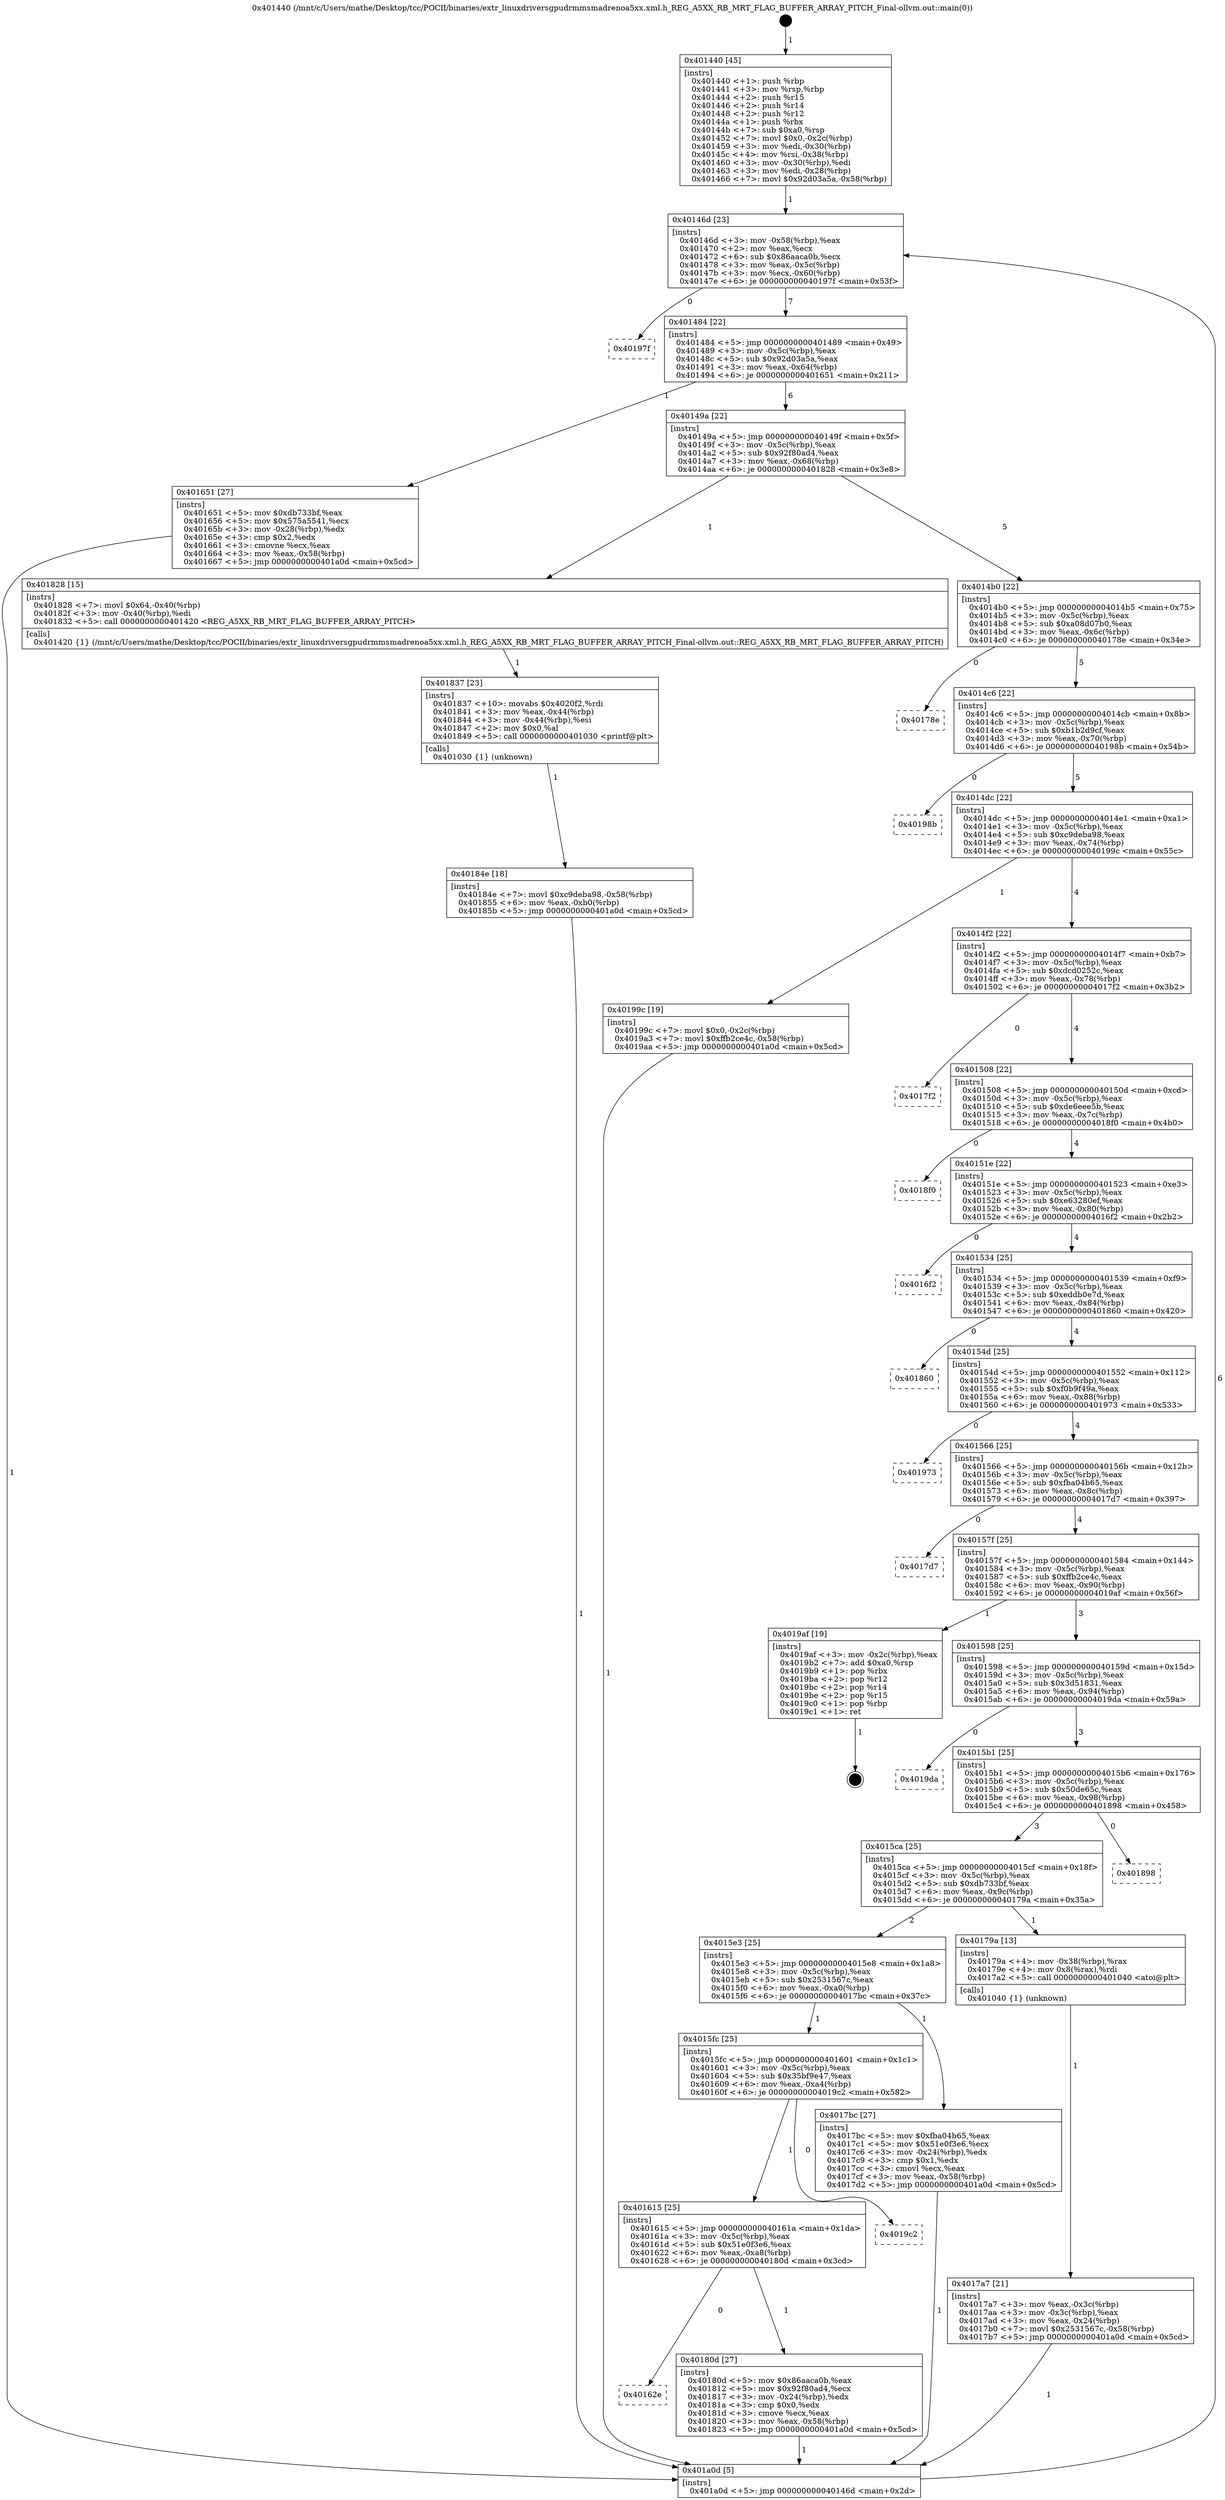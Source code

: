 digraph "0x401440" {
  label = "0x401440 (/mnt/c/Users/mathe/Desktop/tcc/POCII/binaries/extr_linuxdriversgpudrmmsmadrenoa5xx.xml.h_REG_A5XX_RB_MRT_FLAG_BUFFER_ARRAY_PITCH_Final-ollvm.out::main(0))"
  labelloc = "t"
  node[shape=record]

  Entry [label="",width=0.3,height=0.3,shape=circle,fillcolor=black,style=filled]
  "0x40146d" [label="{
     0x40146d [23]\l
     | [instrs]\l
     &nbsp;&nbsp;0x40146d \<+3\>: mov -0x58(%rbp),%eax\l
     &nbsp;&nbsp;0x401470 \<+2\>: mov %eax,%ecx\l
     &nbsp;&nbsp;0x401472 \<+6\>: sub $0x86aaca0b,%ecx\l
     &nbsp;&nbsp;0x401478 \<+3\>: mov %eax,-0x5c(%rbp)\l
     &nbsp;&nbsp;0x40147b \<+3\>: mov %ecx,-0x60(%rbp)\l
     &nbsp;&nbsp;0x40147e \<+6\>: je 000000000040197f \<main+0x53f\>\l
  }"]
  "0x40197f" [label="{
     0x40197f\l
  }", style=dashed]
  "0x401484" [label="{
     0x401484 [22]\l
     | [instrs]\l
     &nbsp;&nbsp;0x401484 \<+5\>: jmp 0000000000401489 \<main+0x49\>\l
     &nbsp;&nbsp;0x401489 \<+3\>: mov -0x5c(%rbp),%eax\l
     &nbsp;&nbsp;0x40148c \<+5\>: sub $0x92d03a5a,%eax\l
     &nbsp;&nbsp;0x401491 \<+3\>: mov %eax,-0x64(%rbp)\l
     &nbsp;&nbsp;0x401494 \<+6\>: je 0000000000401651 \<main+0x211\>\l
  }"]
  Exit [label="",width=0.3,height=0.3,shape=circle,fillcolor=black,style=filled,peripheries=2]
  "0x401651" [label="{
     0x401651 [27]\l
     | [instrs]\l
     &nbsp;&nbsp;0x401651 \<+5\>: mov $0xdb733bf,%eax\l
     &nbsp;&nbsp;0x401656 \<+5\>: mov $0x575a5541,%ecx\l
     &nbsp;&nbsp;0x40165b \<+3\>: mov -0x28(%rbp),%edx\l
     &nbsp;&nbsp;0x40165e \<+3\>: cmp $0x2,%edx\l
     &nbsp;&nbsp;0x401661 \<+3\>: cmovne %ecx,%eax\l
     &nbsp;&nbsp;0x401664 \<+3\>: mov %eax,-0x58(%rbp)\l
     &nbsp;&nbsp;0x401667 \<+5\>: jmp 0000000000401a0d \<main+0x5cd\>\l
  }"]
  "0x40149a" [label="{
     0x40149a [22]\l
     | [instrs]\l
     &nbsp;&nbsp;0x40149a \<+5\>: jmp 000000000040149f \<main+0x5f\>\l
     &nbsp;&nbsp;0x40149f \<+3\>: mov -0x5c(%rbp),%eax\l
     &nbsp;&nbsp;0x4014a2 \<+5\>: sub $0x92f80ad4,%eax\l
     &nbsp;&nbsp;0x4014a7 \<+3\>: mov %eax,-0x68(%rbp)\l
     &nbsp;&nbsp;0x4014aa \<+6\>: je 0000000000401828 \<main+0x3e8\>\l
  }"]
  "0x401a0d" [label="{
     0x401a0d [5]\l
     | [instrs]\l
     &nbsp;&nbsp;0x401a0d \<+5\>: jmp 000000000040146d \<main+0x2d\>\l
  }"]
  "0x401440" [label="{
     0x401440 [45]\l
     | [instrs]\l
     &nbsp;&nbsp;0x401440 \<+1\>: push %rbp\l
     &nbsp;&nbsp;0x401441 \<+3\>: mov %rsp,%rbp\l
     &nbsp;&nbsp;0x401444 \<+2\>: push %r15\l
     &nbsp;&nbsp;0x401446 \<+2\>: push %r14\l
     &nbsp;&nbsp;0x401448 \<+2\>: push %r12\l
     &nbsp;&nbsp;0x40144a \<+1\>: push %rbx\l
     &nbsp;&nbsp;0x40144b \<+7\>: sub $0xa0,%rsp\l
     &nbsp;&nbsp;0x401452 \<+7\>: movl $0x0,-0x2c(%rbp)\l
     &nbsp;&nbsp;0x401459 \<+3\>: mov %edi,-0x30(%rbp)\l
     &nbsp;&nbsp;0x40145c \<+4\>: mov %rsi,-0x38(%rbp)\l
     &nbsp;&nbsp;0x401460 \<+3\>: mov -0x30(%rbp),%edi\l
     &nbsp;&nbsp;0x401463 \<+3\>: mov %edi,-0x28(%rbp)\l
     &nbsp;&nbsp;0x401466 \<+7\>: movl $0x92d03a5a,-0x58(%rbp)\l
  }"]
  "0x40184e" [label="{
     0x40184e [18]\l
     | [instrs]\l
     &nbsp;&nbsp;0x40184e \<+7\>: movl $0xc9deba98,-0x58(%rbp)\l
     &nbsp;&nbsp;0x401855 \<+6\>: mov %eax,-0xb0(%rbp)\l
     &nbsp;&nbsp;0x40185b \<+5\>: jmp 0000000000401a0d \<main+0x5cd\>\l
  }"]
  "0x401828" [label="{
     0x401828 [15]\l
     | [instrs]\l
     &nbsp;&nbsp;0x401828 \<+7\>: movl $0x64,-0x40(%rbp)\l
     &nbsp;&nbsp;0x40182f \<+3\>: mov -0x40(%rbp),%edi\l
     &nbsp;&nbsp;0x401832 \<+5\>: call 0000000000401420 \<REG_A5XX_RB_MRT_FLAG_BUFFER_ARRAY_PITCH\>\l
     | [calls]\l
     &nbsp;&nbsp;0x401420 \{1\} (/mnt/c/Users/mathe/Desktop/tcc/POCII/binaries/extr_linuxdriversgpudrmmsmadrenoa5xx.xml.h_REG_A5XX_RB_MRT_FLAG_BUFFER_ARRAY_PITCH_Final-ollvm.out::REG_A5XX_RB_MRT_FLAG_BUFFER_ARRAY_PITCH)\l
  }"]
  "0x4014b0" [label="{
     0x4014b0 [22]\l
     | [instrs]\l
     &nbsp;&nbsp;0x4014b0 \<+5\>: jmp 00000000004014b5 \<main+0x75\>\l
     &nbsp;&nbsp;0x4014b5 \<+3\>: mov -0x5c(%rbp),%eax\l
     &nbsp;&nbsp;0x4014b8 \<+5\>: sub $0xa08d07b0,%eax\l
     &nbsp;&nbsp;0x4014bd \<+3\>: mov %eax,-0x6c(%rbp)\l
     &nbsp;&nbsp;0x4014c0 \<+6\>: je 000000000040178e \<main+0x34e\>\l
  }"]
  "0x401837" [label="{
     0x401837 [23]\l
     | [instrs]\l
     &nbsp;&nbsp;0x401837 \<+10\>: movabs $0x4020f2,%rdi\l
     &nbsp;&nbsp;0x401841 \<+3\>: mov %eax,-0x44(%rbp)\l
     &nbsp;&nbsp;0x401844 \<+3\>: mov -0x44(%rbp),%esi\l
     &nbsp;&nbsp;0x401847 \<+2\>: mov $0x0,%al\l
     &nbsp;&nbsp;0x401849 \<+5\>: call 0000000000401030 \<printf@plt\>\l
     | [calls]\l
     &nbsp;&nbsp;0x401030 \{1\} (unknown)\l
  }"]
  "0x40178e" [label="{
     0x40178e\l
  }", style=dashed]
  "0x4014c6" [label="{
     0x4014c6 [22]\l
     | [instrs]\l
     &nbsp;&nbsp;0x4014c6 \<+5\>: jmp 00000000004014cb \<main+0x8b\>\l
     &nbsp;&nbsp;0x4014cb \<+3\>: mov -0x5c(%rbp),%eax\l
     &nbsp;&nbsp;0x4014ce \<+5\>: sub $0xb1b2d9cf,%eax\l
     &nbsp;&nbsp;0x4014d3 \<+3\>: mov %eax,-0x70(%rbp)\l
     &nbsp;&nbsp;0x4014d6 \<+6\>: je 000000000040198b \<main+0x54b\>\l
  }"]
  "0x40162e" [label="{
     0x40162e\l
  }", style=dashed]
  "0x40198b" [label="{
     0x40198b\l
  }", style=dashed]
  "0x4014dc" [label="{
     0x4014dc [22]\l
     | [instrs]\l
     &nbsp;&nbsp;0x4014dc \<+5\>: jmp 00000000004014e1 \<main+0xa1\>\l
     &nbsp;&nbsp;0x4014e1 \<+3\>: mov -0x5c(%rbp),%eax\l
     &nbsp;&nbsp;0x4014e4 \<+5\>: sub $0xc9deba98,%eax\l
     &nbsp;&nbsp;0x4014e9 \<+3\>: mov %eax,-0x74(%rbp)\l
     &nbsp;&nbsp;0x4014ec \<+6\>: je 000000000040199c \<main+0x55c\>\l
  }"]
  "0x40180d" [label="{
     0x40180d [27]\l
     | [instrs]\l
     &nbsp;&nbsp;0x40180d \<+5\>: mov $0x86aaca0b,%eax\l
     &nbsp;&nbsp;0x401812 \<+5\>: mov $0x92f80ad4,%ecx\l
     &nbsp;&nbsp;0x401817 \<+3\>: mov -0x24(%rbp),%edx\l
     &nbsp;&nbsp;0x40181a \<+3\>: cmp $0x0,%edx\l
     &nbsp;&nbsp;0x40181d \<+3\>: cmove %ecx,%eax\l
     &nbsp;&nbsp;0x401820 \<+3\>: mov %eax,-0x58(%rbp)\l
     &nbsp;&nbsp;0x401823 \<+5\>: jmp 0000000000401a0d \<main+0x5cd\>\l
  }"]
  "0x40199c" [label="{
     0x40199c [19]\l
     | [instrs]\l
     &nbsp;&nbsp;0x40199c \<+7\>: movl $0x0,-0x2c(%rbp)\l
     &nbsp;&nbsp;0x4019a3 \<+7\>: movl $0xffb2ce4c,-0x58(%rbp)\l
     &nbsp;&nbsp;0x4019aa \<+5\>: jmp 0000000000401a0d \<main+0x5cd\>\l
  }"]
  "0x4014f2" [label="{
     0x4014f2 [22]\l
     | [instrs]\l
     &nbsp;&nbsp;0x4014f2 \<+5\>: jmp 00000000004014f7 \<main+0xb7\>\l
     &nbsp;&nbsp;0x4014f7 \<+3\>: mov -0x5c(%rbp),%eax\l
     &nbsp;&nbsp;0x4014fa \<+5\>: sub $0xdcd0252c,%eax\l
     &nbsp;&nbsp;0x4014ff \<+3\>: mov %eax,-0x78(%rbp)\l
     &nbsp;&nbsp;0x401502 \<+6\>: je 00000000004017f2 \<main+0x3b2\>\l
  }"]
  "0x401615" [label="{
     0x401615 [25]\l
     | [instrs]\l
     &nbsp;&nbsp;0x401615 \<+5\>: jmp 000000000040161a \<main+0x1da\>\l
     &nbsp;&nbsp;0x40161a \<+3\>: mov -0x5c(%rbp),%eax\l
     &nbsp;&nbsp;0x40161d \<+5\>: sub $0x51e0f3e6,%eax\l
     &nbsp;&nbsp;0x401622 \<+6\>: mov %eax,-0xa8(%rbp)\l
     &nbsp;&nbsp;0x401628 \<+6\>: je 000000000040180d \<main+0x3cd\>\l
  }"]
  "0x4017f2" [label="{
     0x4017f2\l
  }", style=dashed]
  "0x401508" [label="{
     0x401508 [22]\l
     | [instrs]\l
     &nbsp;&nbsp;0x401508 \<+5\>: jmp 000000000040150d \<main+0xcd\>\l
     &nbsp;&nbsp;0x40150d \<+3\>: mov -0x5c(%rbp),%eax\l
     &nbsp;&nbsp;0x401510 \<+5\>: sub $0xde6eee5b,%eax\l
     &nbsp;&nbsp;0x401515 \<+3\>: mov %eax,-0x7c(%rbp)\l
     &nbsp;&nbsp;0x401518 \<+6\>: je 00000000004018f0 \<main+0x4b0\>\l
  }"]
  "0x4019c2" [label="{
     0x4019c2\l
  }", style=dashed]
  "0x4018f0" [label="{
     0x4018f0\l
  }", style=dashed]
  "0x40151e" [label="{
     0x40151e [22]\l
     | [instrs]\l
     &nbsp;&nbsp;0x40151e \<+5\>: jmp 0000000000401523 \<main+0xe3\>\l
     &nbsp;&nbsp;0x401523 \<+3\>: mov -0x5c(%rbp),%eax\l
     &nbsp;&nbsp;0x401526 \<+5\>: sub $0xe63280ef,%eax\l
     &nbsp;&nbsp;0x40152b \<+3\>: mov %eax,-0x80(%rbp)\l
     &nbsp;&nbsp;0x40152e \<+6\>: je 00000000004016f2 \<main+0x2b2\>\l
  }"]
  "0x4015fc" [label="{
     0x4015fc [25]\l
     | [instrs]\l
     &nbsp;&nbsp;0x4015fc \<+5\>: jmp 0000000000401601 \<main+0x1c1\>\l
     &nbsp;&nbsp;0x401601 \<+3\>: mov -0x5c(%rbp),%eax\l
     &nbsp;&nbsp;0x401604 \<+5\>: sub $0x35bf9e47,%eax\l
     &nbsp;&nbsp;0x401609 \<+6\>: mov %eax,-0xa4(%rbp)\l
     &nbsp;&nbsp;0x40160f \<+6\>: je 00000000004019c2 \<main+0x582\>\l
  }"]
  "0x4016f2" [label="{
     0x4016f2\l
  }", style=dashed]
  "0x401534" [label="{
     0x401534 [25]\l
     | [instrs]\l
     &nbsp;&nbsp;0x401534 \<+5\>: jmp 0000000000401539 \<main+0xf9\>\l
     &nbsp;&nbsp;0x401539 \<+3\>: mov -0x5c(%rbp),%eax\l
     &nbsp;&nbsp;0x40153c \<+5\>: sub $0xeddb0e7d,%eax\l
     &nbsp;&nbsp;0x401541 \<+6\>: mov %eax,-0x84(%rbp)\l
     &nbsp;&nbsp;0x401547 \<+6\>: je 0000000000401860 \<main+0x420\>\l
  }"]
  "0x4017bc" [label="{
     0x4017bc [27]\l
     | [instrs]\l
     &nbsp;&nbsp;0x4017bc \<+5\>: mov $0xfba04b65,%eax\l
     &nbsp;&nbsp;0x4017c1 \<+5\>: mov $0x51e0f3e6,%ecx\l
     &nbsp;&nbsp;0x4017c6 \<+3\>: mov -0x24(%rbp),%edx\l
     &nbsp;&nbsp;0x4017c9 \<+3\>: cmp $0x1,%edx\l
     &nbsp;&nbsp;0x4017cc \<+3\>: cmovl %ecx,%eax\l
     &nbsp;&nbsp;0x4017cf \<+3\>: mov %eax,-0x58(%rbp)\l
     &nbsp;&nbsp;0x4017d2 \<+5\>: jmp 0000000000401a0d \<main+0x5cd\>\l
  }"]
  "0x401860" [label="{
     0x401860\l
  }", style=dashed]
  "0x40154d" [label="{
     0x40154d [25]\l
     | [instrs]\l
     &nbsp;&nbsp;0x40154d \<+5\>: jmp 0000000000401552 \<main+0x112\>\l
     &nbsp;&nbsp;0x401552 \<+3\>: mov -0x5c(%rbp),%eax\l
     &nbsp;&nbsp;0x401555 \<+5\>: sub $0xf0b9f49a,%eax\l
     &nbsp;&nbsp;0x40155a \<+6\>: mov %eax,-0x88(%rbp)\l
     &nbsp;&nbsp;0x401560 \<+6\>: je 0000000000401973 \<main+0x533\>\l
  }"]
  "0x4017a7" [label="{
     0x4017a7 [21]\l
     | [instrs]\l
     &nbsp;&nbsp;0x4017a7 \<+3\>: mov %eax,-0x3c(%rbp)\l
     &nbsp;&nbsp;0x4017aa \<+3\>: mov -0x3c(%rbp),%eax\l
     &nbsp;&nbsp;0x4017ad \<+3\>: mov %eax,-0x24(%rbp)\l
     &nbsp;&nbsp;0x4017b0 \<+7\>: movl $0x2531567c,-0x58(%rbp)\l
     &nbsp;&nbsp;0x4017b7 \<+5\>: jmp 0000000000401a0d \<main+0x5cd\>\l
  }"]
  "0x401973" [label="{
     0x401973\l
  }", style=dashed]
  "0x401566" [label="{
     0x401566 [25]\l
     | [instrs]\l
     &nbsp;&nbsp;0x401566 \<+5\>: jmp 000000000040156b \<main+0x12b\>\l
     &nbsp;&nbsp;0x40156b \<+3\>: mov -0x5c(%rbp),%eax\l
     &nbsp;&nbsp;0x40156e \<+5\>: sub $0xfba04b65,%eax\l
     &nbsp;&nbsp;0x401573 \<+6\>: mov %eax,-0x8c(%rbp)\l
     &nbsp;&nbsp;0x401579 \<+6\>: je 00000000004017d7 \<main+0x397\>\l
  }"]
  "0x4015e3" [label="{
     0x4015e3 [25]\l
     | [instrs]\l
     &nbsp;&nbsp;0x4015e3 \<+5\>: jmp 00000000004015e8 \<main+0x1a8\>\l
     &nbsp;&nbsp;0x4015e8 \<+3\>: mov -0x5c(%rbp),%eax\l
     &nbsp;&nbsp;0x4015eb \<+5\>: sub $0x2531567c,%eax\l
     &nbsp;&nbsp;0x4015f0 \<+6\>: mov %eax,-0xa0(%rbp)\l
     &nbsp;&nbsp;0x4015f6 \<+6\>: je 00000000004017bc \<main+0x37c\>\l
  }"]
  "0x4017d7" [label="{
     0x4017d7\l
  }", style=dashed]
  "0x40157f" [label="{
     0x40157f [25]\l
     | [instrs]\l
     &nbsp;&nbsp;0x40157f \<+5\>: jmp 0000000000401584 \<main+0x144\>\l
     &nbsp;&nbsp;0x401584 \<+3\>: mov -0x5c(%rbp),%eax\l
     &nbsp;&nbsp;0x401587 \<+5\>: sub $0xffb2ce4c,%eax\l
     &nbsp;&nbsp;0x40158c \<+6\>: mov %eax,-0x90(%rbp)\l
     &nbsp;&nbsp;0x401592 \<+6\>: je 00000000004019af \<main+0x56f\>\l
  }"]
  "0x40179a" [label="{
     0x40179a [13]\l
     | [instrs]\l
     &nbsp;&nbsp;0x40179a \<+4\>: mov -0x38(%rbp),%rax\l
     &nbsp;&nbsp;0x40179e \<+4\>: mov 0x8(%rax),%rdi\l
     &nbsp;&nbsp;0x4017a2 \<+5\>: call 0000000000401040 \<atoi@plt\>\l
     | [calls]\l
     &nbsp;&nbsp;0x401040 \{1\} (unknown)\l
  }"]
  "0x4019af" [label="{
     0x4019af [19]\l
     | [instrs]\l
     &nbsp;&nbsp;0x4019af \<+3\>: mov -0x2c(%rbp),%eax\l
     &nbsp;&nbsp;0x4019b2 \<+7\>: add $0xa0,%rsp\l
     &nbsp;&nbsp;0x4019b9 \<+1\>: pop %rbx\l
     &nbsp;&nbsp;0x4019ba \<+2\>: pop %r12\l
     &nbsp;&nbsp;0x4019bc \<+2\>: pop %r14\l
     &nbsp;&nbsp;0x4019be \<+2\>: pop %r15\l
     &nbsp;&nbsp;0x4019c0 \<+1\>: pop %rbp\l
     &nbsp;&nbsp;0x4019c1 \<+1\>: ret\l
  }"]
  "0x401598" [label="{
     0x401598 [25]\l
     | [instrs]\l
     &nbsp;&nbsp;0x401598 \<+5\>: jmp 000000000040159d \<main+0x15d\>\l
     &nbsp;&nbsp;0x40159d \<+3\>: mov -0x5c(%rbp),%eax\l
     &nbsp;&nbsp;0x4015a0 \<+5\>: sub $0x3d51831,%eax\l
     &nbsp;&nbsp;0x4015a5 \<+6\>: mov %eax,-0x94(%rbp)\l
     &nbsp;&nbsp;0x4015ab \<+6\>: je 00000000004019da \<main+0x59a\>\l
  }"]
  "0x4015ca" [label="{
     0x4015ca [25]\l
     | [instrs]\l
     &nbsp;&nbsp;0x4015ca \<+5\>: jmp 00000000004015cf \<main+0x18f\>\l
     &nbsp;&nbsp;0x4015cf \<+3\>: mov -0x5c(%rbp),%eax\l
     &nbsp;&nbsp;0x4015d2 \<+5\>: sub $0xdb733bf,%eax\l
     &nbsp;&nbsp;0x4015d7 \<+6\>: mov %eax,-0x9c(%rbp)\l
     &nbsp;&nbsp;0x4015dd \<+6\>: je 000000000040179a \<main+0x35a\>\l
  }"]
  "0x4019da" [label="{
     0x4019da\l
  }", style=dashed]
  "0x4015b1" [label="{
     0x4015b1 [25]\l
     | [instrs]\l
     &nbsp;&nbsp;0x4015b1 \<+5\>: jmp 00000000004015b6 \<main+0x176\>\l
     &nbsp;&nbsp;0x4015b6 \<+3\>: mov -0x5c(%rbp),%eax\l
     &nbsp;&nbsp;0x4015b9 \<+5\>: sub $0x50de65c,%eax\l
     &nbsp;&nbsp;0x4015be \<+6\>: mov %eax,-0x98(%rbp)\l
     &nbsp;&nbsp;0x4015c4 \<+6\>: je 0000000000401898 \<main+0x458\>\l
  }"]
  "0x401898" [label="{
     0x401898\l
  }", style=dashed]
  Entry -> "0x401440" [label=" 1"]
  "0x40146d" -> "0x40197f" [label=" 0"]
  "0x40146d" -> "0x401484" [label=" 7"]
  "0x4019af" -> Exit [label=" 1"]
  "0x401484" -> "0x401651" [label=" 1"]
  "0x401484" -> "0x40149a" [label=" 6"]
  "0x401651" -> "0x401a0d" [label=" 1"]
  "0x401440" -> "0x40146d" [label=" 1"]
  "0x401a0d" -> "0x40146d" [label=" 6"]
  "0x40199c" -> "0x401a0d" [label=" 1"]
  "0x40149a" -> "0x401828" [label=" 1"]
  "0x40149a" -> "0x4014b0" [label=" 5"]
  "0x40184e" -> "0x401a0d" [label=" 1"]
  "0x4014b0" -> "0x40178e" [label=" 0"]
  "0x4014b0" -> "0x4014c6" [label=" 5"]
  "0x401837" -> "0x40184e" [label=" 1"]
  "0x4014c6" -> "0x40198b" [label=" 0"]
  "0x4014c6" -> "0x4014dc" [label=" 5"]
  "0x401828" -> "0x401837" [label=" 1"]
  "0x4014dc" -> "0x40199c" [label=" 1"]
  "0x4014dc" -> "0x4014f2" [label=" 4"]
  "0x40180d" -> "0x401a0d" [label=" 1"]
  "0x4014f2" -> "0x4017f2" [label=" 0"]
  "0x4014f2" -> "0x401508" [label=" 4"]
  "0x401615" -> "0x40180d" [label=" 1"]
  "0x401508" -> "0x4018f0" [label=" 0"]
  "0x401508" -> "0x40151e" [label=" 4"]
  "0x401615" -> "0x40162e" [label=" 0"]
  "0x40151e" -> "0x4016f2" [label=" 0"]
  "0x40151e" -> "0x401534" [label=" 4"]
  "0x4015fc" -> "0x4019c2" [label=" 0"]
  "0x401534" -> "0x401860" [label=" 0"]
  "0x401534" -> "0x40154d" [label=" 4"]
  "0x4015fc" -> "0x401615" [label=" 1"]
  "0x40154d" -> "0x401973" [label=" 0"]
  "0x40154d" -> "0x401566" [label=" 4"]
  "0x4015e3" -> "0x4015fc" [label=" 1"]
  "0x401566" -> "0x4017d7" [label=" 0"]
  "0x401566" -> "0x40157f" [label=" 4"]
  "0x4015e3" -> "0x4017bc" [label=" 1"]
  "0x40157f" -> "0x4019af" [label=" 1"]
  "0x40157f" -> "0x401598" [label=" 3"]
  "0x4017bc" -> "0x401a0d" [label=" 1"]
  "0x401598" -> "0x4019da" [label=" 0"]
  "0x401598" -> "0x4015b1" [label=" 3"]
  "0x40179a" -> "0x4017a7" [label=" 1"]
  "0x4015b1" -> "0x401898" [label=" 0"]
  "0x4015b1" -> "0x4015ca" [label=" 3"]
  "0x4017a7" -> "0x401a0d" [label=" 1"]
  "0x4015ca" -> "0x40179a" [label=" 1"]
  "0x4015ca" -> "0x4015e3" [label=" 2"]
}
